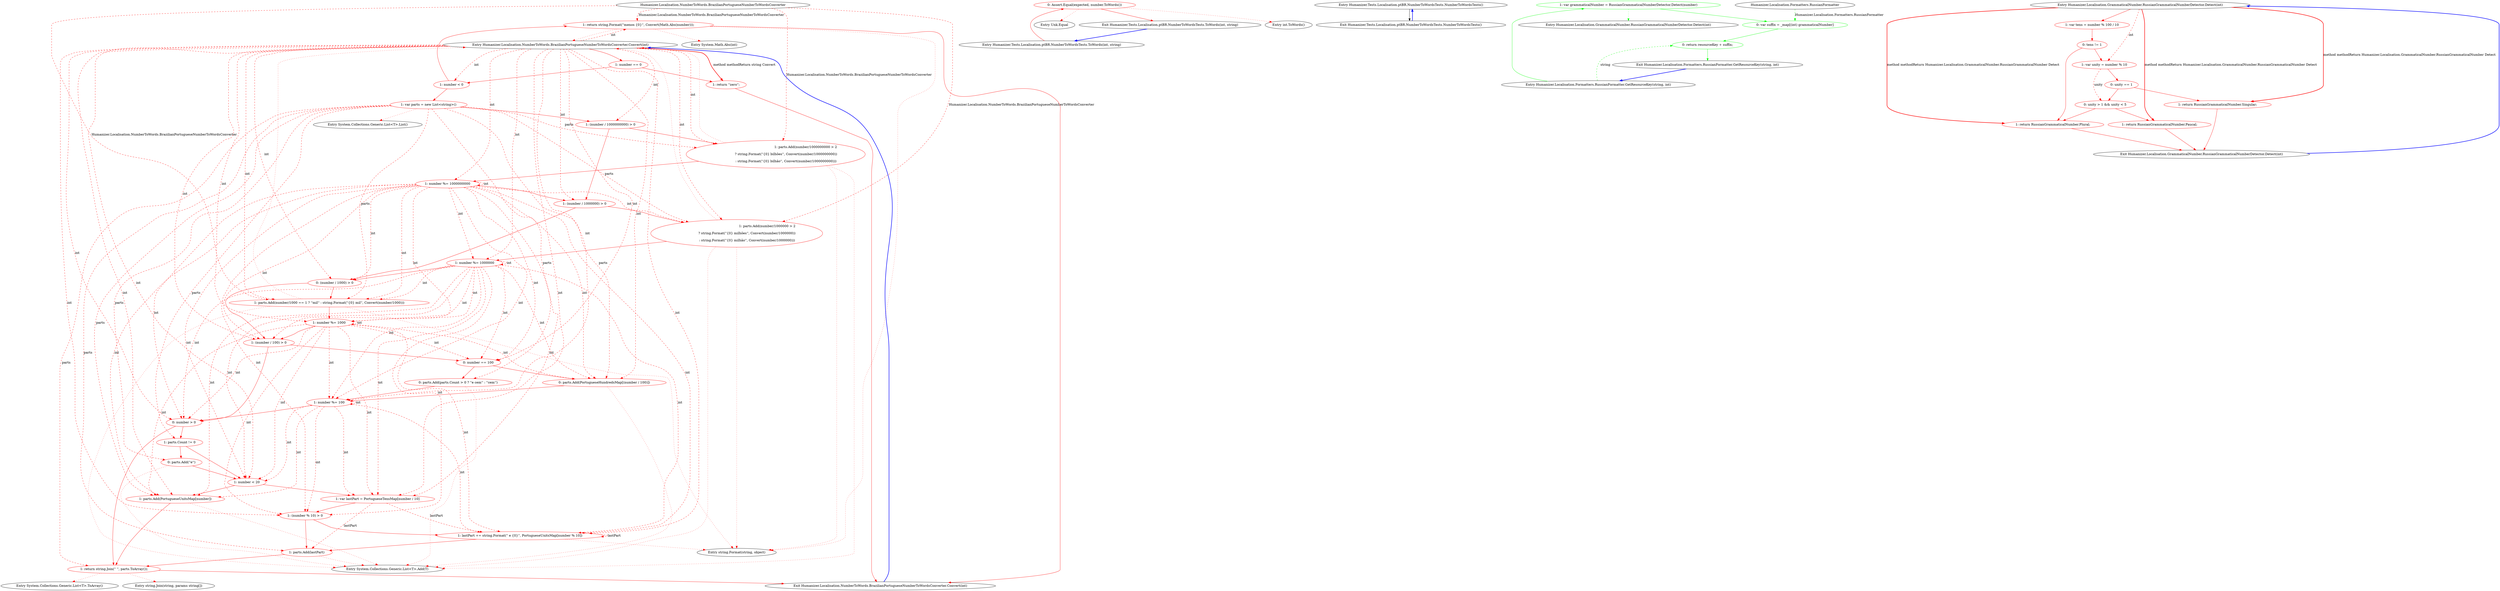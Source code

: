 digraph  {
n37 [label="Humanizer.Localisation.NumberToWords.BrazilianPortugueseNumberToWordsConverter", span=""];
n0 [cluster="Humanizer.Localisation.NumberToWords.BrazilianPortugueseNumberToWordsConverter.Convert(int)", label="Entry Humanizer.Localisation.NumberToWords.BrazilianPortugueseNumberToWordsConverter.Convert(int)", span="11-11"];
n1 [cluster="Humanizer.Localisation.NumberToWords.BrazilianPortugueseNumberToWordsConverter.Convert(int)", color=red, community=0, label="1: number == 0", span="13-13"];
n3 [cluster="Humanizer.Localisation.NumberToWords.BrazilianPortugueseNumberToWordsConverter.Convert(int)", color=red, community=0, label="1: number < 0", span="16-16"];
n4 [cluster="Humanizer.Localisation.NumberToWords.BrazilianPortugueseNumberToWordsConverter.Convert(int)", color=red, community=0, label="1: return string.Format(''menos {0}'', Convert(Math.Abs(number)));", span="17-17"];
n6 [cluster="Humanizer.Localisation.NumberToWords.BrazilianPortugueseNumberToWordsConverter.Convert(int)", color=red, community=0, label="1: (number / 1000000000) > 0", span="21-21"];
n7 [cluster="Humanizer.Localisation.NumberToWords.BrazilianPortugueseNumberToWordsConverter.Convert(int)", color=red, community=1, label="1: parts.Add(number/1000000000 > 2\r\n                    ? string.Format(''{0} bilhões'', Convert(number/1000000000))\r\n                    : string.Format(''{0} bilhão'', Convert(number/1000000000)))", span="23-25"];
n8 [cluster="Humanizer.Localisation.NumberToWords.BrazilianPortugueseNumberToWordsConverter.Convert(int)", color=red, community=0, label="1: number %= 1000000000", span="27-27"];
n9 [cluster="Humanizer.Localisation.NumberToWords.BrazilianPortugueseNumberToWordsConverter.Convert(int)", color=red, community=0, label="1: (number / 1000000) > 0", span="30-30"];
n10 [cluster="Humanizer.Localisation.NumberToWords.BrazilianPortugueseNumberToWordsConverter.Convert(int)", color=red, community=1, label="1: parts.Add(number/1000000 > 2\r\n                    ? string.Format(''{0} milhões'', Convert(number/1000000))\r\n                    : string.Format(''{0} milhão'', Convert(number/1000000)))", span="32-34"];
n11 [cluster="Humanizer.Localisation.NumberToWords.BrazilianPortugueseNumberToWordsConverter.Convert(int)", color=red, community=0, label="1: number %= 1000000", span="36-36"];
n12 [cluster="Humanizer.Localisation.NumberToWords.BrazilianPortugueseNumberToWordsConverter.Convert(int)", color=red, community=0, label="0: (number / 1000) > 0", span="39-39"];
n13 [cluster="Humanizer.Localisation.NumberToWords.BrazilianPortugueseNumberToWordsConverter.Convert(int)", color=red, community=0, label="1: parts.Add(number/1000 == 1 ? ''mil'' : string.Format(''{0} mil'', Convert(number/1000)))", span="41-41"];
n14 [cluster="Humanizer.Localisation.NumberToWords.BrazilianPortugueseNumberToWordsConverter.Convert(int)", color=red, community=0, label="1: number %= 1000", span="42-42"];
n15 [cluster="Humanizer.Localisation.NumberToWords.BrazilianPortugueseNumberToWordsConverter.Convert(int)", color=red, community=0, label="1: (number / 100) > 0", span="45-45"];
n16 [cluster="Humanizer.Localisation.NumberToWords.BrazilianPortugueseNumberToWordsConverter.Convert(int)", color=red, community=0, label="0: number == 100", span="47-47"];
n18 [cluster="Humanizer.Localisation.NumberToWords.BrazilianPortugueseNumberToWordsConverter.Convert(int)", color=red, community=0, label="0: parts.Add(PortugueseHundredsMap[(number / 100)])", span="50-50"];
n19 [cluster="Humanizer.Localisation.NumberToWords.BrazilianPortugueseNumberToWordsConverter.Convert(int)", color=red, community=0, label="1: number %= 100", span="52-52"];
n20 [cluster="Humanizer.Localisation.NumberToWords.BrazilianPortugueseNumberToWordsConverter.Convert(int)", color=red, community=0, label="0: number > 0", span="55-55"];
n23 [cluster="Humanizer.Localisation.NumberToWords.BrazilianPortugueseNumberToWordsConverter.Convert(int)", color=red, community=0, label="1: number < 20", span="60-60"];
n24 [cluster="Humanizer.Localisation.NumberToWords.BrazilianPortugueseNumberToWordsConverter.Convert(int)", color=red, community=0, label="1: parts.Add(PortugueseUnitsMap[number])", span="61-61"];
n25 [cluster="Humanizer.Localisation.NumberToWords.BrazilianPortugueseNumberToWordsConverter.Convert(int)", color=red, community=0, label="1: var lastPart = PortugueseTensMap[number / 10]", span="64-64"];
n26 [cluster="Humanizer.Localisation.NumberToWords.BrazilianPortugueseNumberToWordsConverter.Convert(int)", color=red, community=0, label="1: (number % 10) > 0", span="65-65"];
n27 [cluster="Humanizer.Localisation.NumberToWords.BrazilianPortugueseNumberToWordsConverter.Convert(int)", color=red, community=0, label="1: lastPart += string.Format('' e {0}'', PortugueseUnitsMap[number % 10])", span="66-66"];
n2 [cluster="Humanizer.Localisation.NumberToWords.BrazilianPortugueseNumberToWordsConverter.Convert(int)", color=red, community=0, label="1: return ''zero'';", span="14-14"];
n5 [cluster="Humanizer.Localisation.NumberToWords.BrazilianPortugueseNumberToWordsConverter.Convert(int)", color=red, community=0, label="1: var parts = new List<string>()", span="19-19"];
n33 [cluster="System.Collections.Generic.List<T>.List()", label="Entry System.Collections.Generic.List<T>.List()", span="0-0"];
n17 [cluster="Humanizer.Localisation.NumberToWords.BrazilianPortugueseNumberToWordsConverter.Convert(int)", color=red, community=0, label="0: parts.Add(parts.Count > 0 ? ''e cem'' : ''cem'')", span="48-48"];
n21 [cluster="Humanizer.Localisation.NumberToWords.BrazilianPortugueseNumberToWordsConverter.Convert(int)", color=red, community=0, label="1: parts.Count != 0", span="57-57"];
n22 [cluster="Humanizer.Localisation.NumberToWords.BrazilianPortugueseNumberToWordsConverter.Convert(int)", color=red, community=0, label="0: parts.Add(''e'')", span="58-58"];
n28 [cluster="Humanizer.Localisation.NumberToWords.BrazilianPortugueseNumberToWordsConverter.Convert(int)", color=red, community=0, label="1: parts.Add(lastPart)", span="68-68"];
n29 [cluster="Humanizer.Localisation.NumberToWords.BrazilianPortugueseNumberToWordsConverter.Convert(int)", color=red, community=0, label="1: return string.Join('' '', parts.ToArray());", span="72-72"];
n32 [cluster="string.Format(string, object)", label="Entry string.Format(string, object)", span="0-0"];
n34 [cluster="System.Collections.Generic.List<T>.Add(T)", label="Entry System.Collections.Generic.List<T>.Add(T)", span="0-0"];
n30 [cluster="Humanizer.Localisation.NumberToWords.BrazilianPortugueseNumberToWordsConverter.Convert(int)", label="Exit Humanizer.Localisation.NumberToWords.BrazilianPortugueseNumberToWordsConverter.Convert(int)", span="11-11"];
n31 [cluster="System.Math.Abs(int)", label="Entry System.Math.Abs(int)", span="0-0"];
n35 [cluster="System.Collections.Generic.List<T>.ToArray()", label="Entry System.Collections.Generic.List<T>.ToArray()", span="0-0"];
n36 [cluster="string.Join(string, params string[])", label="Entry string.Join(string, params string[])", span="0-0"];
m2_6 [cluster="Unk.Equal", file="NumberToWordsTests.cs", label="Entry Unk.Equal", span=""];
m2_0 [cluster="Humanizer.Tests.Localisation.ptBR.NumberToWordsTests.NumberToWordsTests()", file="NumberToWordsTests.cs", label="Entry Humanizer.Tests.Localisation.ptBR.NumberToWordsTests.NumberToWordsTests()", span="7-7"];
m2_1 [cluster="Humanizer.Tests.Localisation.ptBR.NumberToWordsTests.NumberToWordsTests()", file="NumberToWordsTests.cs", label="Exit Humanizer.Tests.Localisation.ptBR.NumberToWordsTests.NumberToWordsTests()", span="7-7"];
m2_2 [cluster="Humanizer.Tests.Localisation.ptBR.NumberToWordsTests.ToWords(int, string)", file="NumberToWordsTests.cs", label="Entry Humanizer.Tests.Localisation.ptBR.NumberToWordsTests.ToWords(int, string)", span="41-41"];
m2_3 [cluster="Humanizer.Tests.Localisation.ptBR.NumberToWordsTests.ToWords(int, string)", color=red, community=0, file="NumberToWordsTests.cs", label="0: Assert.Equal(expected, number.ToWords())", span="43-43"];
m2_4 [cluster="Humanizer.Tests.Localisation.ptBR.NumberToWordsTests.ToWords(int, string)", file="NumberToWordsTests.cs", label="Exit Humanizer.Tests.Localisation.ptBR.NumberToWordsTests.ToWords(int, string)", span="41-41"];
m2_5 [cluster="int.ToWords()", file="NumberToWordsTests.cs", label="Entry int.ToWords()", span="28-28"];
m3_5 [cluster="Humanizer.Localisation.GrammaticalNumber.RussianGrammaticalNumberDetector.Detect(int)", file="RussianFormatter.cs", label="Entry Humanizer.Localisation.GrammaticalNumber.RussianGrammaticalNumberDetector.Detect(int)", span="4-4"];
m3_0 [cluster="Humanizer.Localisation.Formatters.RussianFormatter.GetResourceKey(string, int)", file="RussianFormatter.cs", label="Entry Humanizer.Localisation.Formatters.RussianFormatter.GetResourceKey(string, int)", span="8-8"];
m3_1 [cluster="Humanizer.Localisation.Formatters.RussianFormatter.GetResourceKey(string, int)", color=green, community=0, file="RussianFormatter.cs", label="1: var grammaticalNumber = RussianGrammaticalNumberDetector.Detect(number)", span="10-10"];
m3_3 [cluster="Humanizer.Localisation.Formatters.RussianFormatter.GetResourceKey(string, int)", color=green, community=0, file="RussianFormatter.cs", label="0: return resourceKey + suffix;", span="12-12"];
m3_2 [cluster="Humanizer.Localisation.Formatters.RussianFormatter.GetResourceKey(string, int)", color=green, community=0, file="RussianFormatter.cs", label="0: var suffix = _map[(int) grammaticalNumber]", span="11-11"];
m3_4 [cluster="Humanizer.Localisation.Formatters.RussianFormatter.GetResourceKey(string, int)", file="RussianFormatter.cs", label="Exit Humanizer.Localisation.Formatters.RussianFormatter.GetResourceKey(string, int)", span="8-8"];
m3_6 [file="RussianFormatter.cs", label="Humanizer.Localisation.Formatters.RussianFormatter", span=""];
m5_0 [cluster="Humanizer.Localisation.GrammaticalNumber.RussianGrammaticalNumberDetector.Detect(int)", file="RussianGrammaticalNumberDetector.cs", label="Entry Humanizer.Localisation.GrammaticalNumber.RussianGrammaticalNumberDetector.Detect(int)", span="4-4"];
m5_1 [cluster="Humanizer.Localisation.GrammaticalNumber.RussianGrammaticalNumberDetector.Detect(int)", color=red, community=0, file="RussianGrammaticalNumberDetector.cs", label="1: var tens = number % 100 / 10", span="6-6"];
m5_3 [cluster="Humanizer.Localisation.GrammaticalNumber.RussianGrammaticalNumberDetector.Detect(int)", color=red, community=0, file="RussianGrammaticalNumberDetector.cs", label="1: var unity = number % 10", span="9-9"];
m5_2 [cluster="Humanizer.Localisation.GrammaticalNumber.RussianGrammaticalNumberDetector.Detect(int)", color=red, community=0, file="RussianGrammaticalNumberDetector.cs", label="0: tens != 1", span="7-7"];
m5_8 [cluster="Humanizer.Localisation.GrammaticalNumber.RussianGrammaticalNumberDetector.Detect(int)", color=red, community=0, file="RussianGrammaticalNumberDetector.cs", label="1: return RussianGrammaticalNumber.Plural;", span="18-18"];
m5_4 [cluster="Humanizer.Localisation.GrammaticalNumber.RussianGrammaticalNumberDetector.Detect(int)", color=red, community=0, file="RussianGrammaticalNumberDetector.cs", label="0: unity == 1", span="11-11"];
m5_6 [cluster="Humanizer.Localisation.GrammaticalNumber.RussianGrammaticalNumberDetector.Detect(int)", color=red, community=0, file="RussianGrammaticalNumberDetector.cs", label="0: unity > 1 && unity < 5", span="14-14"];
m5_5 [cluster="Humanizer.Localisation.GrammaticalNumber.RussianGrammaticalNumberDetector.Detect(int)", color=red, community=0, file="RussianGrammaticalNumberDetector.cs", label="1: return RussianGrammaticalNumber.Singular;", span="12-12"];
m5_7 [cluster="Humanizer.Localisation.GrammaticalNumber.RussianGrammaticalNumberDetector.Detect(int)", color=red, community=0, file="RussianGrammaticalNumberDetector.cs", label="1: return RussianGrammaticalNumber.Paucal;", span="15-15"];
m5_9 [cluster="Humanizer.Localisation.GrammaticalNumber.RussianGrammaticalNumberDetector.Detect(int)", file="RussianGrammaticalNumberDetector.cs", label="Exit Humanizer.Localisation.GrammaticalNumber.RussianGrammaticalNumberDetector.Detect(int)", span="4-4"];
n37 -> n4  [color=red, key=1, label="Humanizer.Localisation.NumberToWords.BrazilianPortugueseNumberToWordsConverter", style=dashed];
n37 -> n7  [color=red, key=1, label="Humanizer.Localisation.NumberToWords.BrazilianPortugueseNumberToWordsConverter", style=dashed];
n37 -> n10  [color=red, key=1, label="Humanizer.Localisation.NumberToWords.BrazilianPortugueseNumberToWordsConverter", style=dashed];
n37 -> n13  [color=red, key=1, label="Humanizer.Localisation.NumberToWords.BrazilianPortugueseNumberToWordsConverter", style=dashed];
n0 -> n1  [color=red, key=0, style=solid];
n0 -> n3  [color=red, key=1, label=int, style=dashed];
n0 -> n4  [color=red, key=1, label=int, style=dashed];
n0 -> n6  [color=red, key=1, label=int, style=dashed];
n0 -> n7  [color=red, key=1, label=int, style=dashed];
n0 -> n8  [color=red, key=1, label=int, style=dashed];
n0 -> n9  [color=red, key=1, label=int, style=dashed];
n0 -> n10  [color=red, key=1, label=int, style=dashed];
n0 -> n11  [color=red, key=1, label=int, style=dashed];
n0 -> n12  [color=red, key=1, label=int, style=dashed];
n0 -> n13  [color=red, key=1, label=int, style=dashed];
n0 -> n14  [color=red, key=1, label=int, style=dashed];
n0 -> n15  [color=red, key=1, label=int, style=dashed];
n0 -> n16  [color=red, key=1, label=int, style=dashed];
n0 -> n18  [color=red, key=1, label=int, style=dashed];
n0 -> n19  [color=red, key=1, label=int, style=dashed];
n0 -> n20  [color=red, key=1, label=int, style=dashed];
n0 -> n23  [color=red, key=1, label=int, style=dashed];
n0 -> n24  [color=red, key=1, label=int, style=dashed];
n0 -> n25  [color=red, key=1, label=int, style=dashed];
n0 -> n26  [color=red, key=1, label=int, style=dashed];
n0 -> n27  [color=red, key=1, label=int, style=dashed];
n0 -> n2  [color=red, key=3, label="method methodReturn string Convert", style=bold];
n1 -> n2  [color=red, key=0, style=solid];
n1 -> n3  [color=red, key=0, style=solid];
n3 -> n4  [color=red, key=0, style=solid];
n3 -> n5  [color=red, key=0, style=solid];
n4 -> n30  [color=red, key=0, style=solid];
n4 -> n31  [color=red, key=2, style=dotted];
n4 -> n0  [color=red, key=2, style=dotted];
n4 -> n32  [color=red, key=2, style=dotted];
n6 -> n7  [color=red, key=0, style=solid];
n6 -> n9  [color=red, key=0, style=solid];
n7 -> n8  [color=red, key=0, style=solid];
n7 -> n0  [color=red, key=2, style=dotted];
n7 -> n32  [color=red, key=2, style=dotted];
n7 -> n34  [color=red, key=2, style=dotted];
n8 -> n9  [color=red, key=0, style=solid];
n8 -> n8  [color=red, key=1, label=int, style=dashed];
n8 -> n10  [color=red, key=1, label=int, style=dashed];
n8 -> n11  [color=red, key=1, label=int, style=dashed];
n8 -> n12  [color=red, key=1, label=int, style=dashed];
n8 -> n13  [color=red, key=1, label=int, style=dashed];
n8 -> n14  [color=red, key=1, label=int, style=dashed];
n8 -> n15  [color=red, key=1, label=int, style=dashed];
n8 -> n16  [color=red, key=1, label=int, style=dashed];
n8 -> n18  [color=red, key=1, label=int, style=dashed];
n8 -> n19  [color=red, key=1, label=int, style=dashed];
n8 -> n20  [color=red, key=1, label=int, style=dashed];
n8 -> n23  [color=red, key=1, label=int, style=dashed];
n8 -> n24  [color=red, key=1, label=int, style=dashed];
n8 -> n25  [color=red, key=1, label=int, style=dashed];
n8 -> n26  [color=red, key=1, label=int, style=dashed];
n8 -> n27  [color=red, key=1, label=int, style=dashed];
n9 -> n10  [color=red, key=0, style=solid];
n9 -> n12  [color=red, key=0, style=solid];
n10 -> n11  [color=red, key=0, style=solid];
n10 -> n0  [color=red, key=2, style=dotted];
n10 -> n32  [color=red, key=2, style=dotted];
n10 -> n34  [color=red, key=2, style=dotted];
n11 -> n12  [color=red, key=0, style=solid];
n11 -> n11  [color=red, key=1, label=int, style=dashed];
n11 -> n13  [color=red, key=1, label=int, style=dashed];
n11 -> n14  [color=red, key=1, label=int, style=dashed];
n11 -> n15  [color=red, key=1, label=int, style=dashed];
n11 -> n16  [color=red, key=1, label=int, style=dashed];
n11 -> n18  [color=red, key=1, label=int, style=dashed];
n11 -> n19  [color=red, key=1, label=int, style=dashed];
n11 -> n20  [color=red, key=1, label=int, style=dashed];
n11 -> n23  [color=red, key=1, label=int, style=dashed];
n11 -> n24  [color=red, key=1, label=int, style=dashed];
n11 -> n25  [color=red, key=1, label=int, style=dashed];
n11 -> n26  [color=red, key=1, label=int, style=dashed];
n11 -> n27  [color=red, key=1, label=int, style=dashed];
n12 -> n13  [color=red, key=0, style=solid];
n12 -> n15  [color=red, key=0, style=solid];
n13 -> n14  [color=red, key=0, style=solid];
n13 -> n0  [color=red, key=2, style=dotted];
n13 -> n32  [color=red, key=2, style=dotted];
n13 -> n34  [color=red, key=2, style=dotted];
n14 -> n15  [color=red, key=0, style=solid];
n14 -> n14  [color=red, key=1, label=int, style=dashed];
n14 -> n16  [color=red, key=1, label=int, style=dashed];
n14 -> n18  [color=red, key=1, label=int, style=dashed];
n14 -> n19  [color=red, key=1, label=int, style=dashed];
n14 -> n20  [color=red, key=1, label=int, style=dashed];
n14 -> n23  [color=red, key=1, label=int, style=dashed];
n14 -> n24  [color=red, key=1, label=int, style=dashed];
n14 -> n25  [color=red, key=1, label=int, style=dashed];
n14 -> n26  [color=red, key=1, label=int, style=dashed];
n14 -> n27  [color=red, key=1, label=int, style=dashed];
n15 -> n16  [color=red, key=0, style=solid];
n15 -> n20  [color=red, key=0, style=solid];
n16 -> n17  [color=red, key=0, style=solid];
n16 -> n18  [color=red, key=0, style=solid];
n18 -> n19  [color=red, key=0, style=solid];
n18 -> n34  [color=red, key=2, style=dotted];
n19 -> n20  [color=red, key=0, style=solid];
n19 -> n19  [color=red, key=1, label=int, style=dashed];
n19 -> n23  [color=red, key=1, label=int, style=dashed];
n19 -> n24  [color=red, key=1, label=int, style=dashed];
n19 -> n25  [color=red, key=1, label=int, style=dashed];
n19 -> n26  [color=red, key=1, label=int, style=dashed];
n19 -> n27  [color=red, key=1, label=int, style=dashed];
n20 -> n21  [color=red, key=0, style=solid];
n20 -> n29  [color=red, key=0, style=solid];
n23 -> n24  [color=red, key=0, style=solid];
n23 -> n25  [color=red, key=0, style=solid];
n24 -> n29  [color=red, key=0, style=solid];
n24 -> n34  [color=red, key=2, style=dotted];
n25 -> n26  [color=red, key=0, style=solid];
n25 -> n27  [color=red, key=1, label=lastPart, style=dashed];
n25 -> n28  [color=red, key=1, label=lastPart, style=dashed];
n26 -> n27  [color=red, key=0, style=solid];
n26 -> n28  [color=red, key=0, style=solid];
n27 -> n28  [color=red, key=0, style=solid];
n27 -> n32  [color=red, key=2, style=dotted];
n27 -> n27  [color=red, key=1, label=lastPart, style=dashed];
n2 -> n30  [color=red, key=0, style=solid];
n5 -> n6  [color=red, key=0, style=solid];
n5 -> n33  [color=red, key=2, style=dotted];
n5 -> n7  [color=red, key=1, label=parts, style=dashed];
n5 -> n10  [color=red, key=1, label=parts, style=dashed];
n5 -> n13  [color=red, key=1, label=parts, style=dashed];
n5 -> n17  [color=red, key=1, label=parts, style=dashed];
n5 -> n18  [color=red, key=1, label=parts, style=dashed];
n5 -> n21  [color=red, key=1, label=parts, style=dashed];
n5 -> n22  [color=red, key=1, label=parts, style=dashed];
n5 -> n24  [color=red, key=1, label=parts, style=dashed];
n5 -> n28  [color=red, key=1, label=parts, style=dashed];
n5 -> n29  [color=red, key=1, label=parts, style=dashed];
n17 -> n19  [color=red, key=0, style=solid];
n17 -> n34  [color=red, key=2, style=dotted];
n21 -> n22  [color=red, key=0, style=solid];
n21 -> n23  [color=red, key=0, style=solid];
n22 -> n23  [color=red, key=0, style=solid];
n22 -> n34  [color=red, key=2, style=dotted];
n28 -> n29  [color=red, key=0, style=solid];
n28 -> n34  [color=red, key=2, style=dotted];
n29 -> n30  [color=red, key=0, style=solid];
n29 -> n35  [color=red, key=2, style=dotted];
n29 -> n36  [color=red, key=2, style=dotted];
n30 -> n0  [color=blue, key=0, style=bold];
m2_0 -> m2_1  [key=0, style=solid];
m2_1 -> m2_0  [color=blue, key=0, style=bold];
m2_2 -> m2_3  [color=red, key=0, style=solid];
m2_3 -> m2_4  [color=red, key=0, style=solid];
m2_3 -> m2_5  [color=red, key=2, style=dotted];
m2_3 -> m2_6  [color=red, key=2, style=dotted];
m2_4 -> m2_2  [color=blue, key=0, style=bold];
m3_0 -> m3_1  [color=green, key=0, style=solid];
m3_0 -> m3_3  [color=green, key=1, label=string, style=dashed];
m3_1 -> m3_2  [color=green, key=0, style=solid];
m3_1 -> m3_5  [color=green, key=2, style=dotted];
m3_3 -> m3_4  [color=green, key=0, style=solid];
m3_2 -> m3_3  [color=green, key=0, style=solid];
m3_4 -> m3_0  [color=blue, key=0, style=bold];
m3_6 -> m3_2  [color=green, key=1, label="Humanizer.Localisation.Formatters.RussianFormatter", style=dashed];
m5_0 -> m5_1  [color=red, key=0, style=solid];
m5_0 -> m5_3  [color=red, key=1, label=int, style=dashed];
m5_0 -> m5_5  [color=red, key=3, label="method methodReturn Humanizer.Localisation.GrammaticalNumber.RussianGrammaticalNumber Detect", style=bold];
m5_0 -> m5_7  [color=red, key=3, label="method methodReturn Humanizer.Localisation.GrammaticalNumber.RussianGrammaticalNumber Detect", style=bold];
m5_0 -> m5_8  [color=red, key=3, label="method methodReturn Humanizer.Localisation.GrammaticalNumber.RussianGrammaticalNumber Detect", style=bold];
m5_1 -> m5_2  [color=red, key=0, style=solid];
m5_3 -> m5_4  [color=red, key=0, style=solid];
m5_3 -> m5_6  [color=red, key=1, label=unity, style=dashed];
m5_2 -> m5_3  [color=red, key=0, style=solid];
m5_2 -> m5_8  [color=red, key=0, style=solid];
m5_8 -> m5_9  [color=red, key=0, style=solid];
m5_4 -> m5_5  [color=red, key=0, style=solid];
m5_4 -> m5_6  [color=red, key=0, style=solid];
m5_6 -> m5_7  [color=red, key=0, style=solid];
m5_6 -> m5_8  [color=red, key=0, style=solid];
m5_5 -> m5_9  [color=red, key=0, style=solid];
m5_7 -> m5_9  [color=red, key=0, style=solid];
m5_9 -> m5_0  [color=blue, key=0, style=bold];
}
